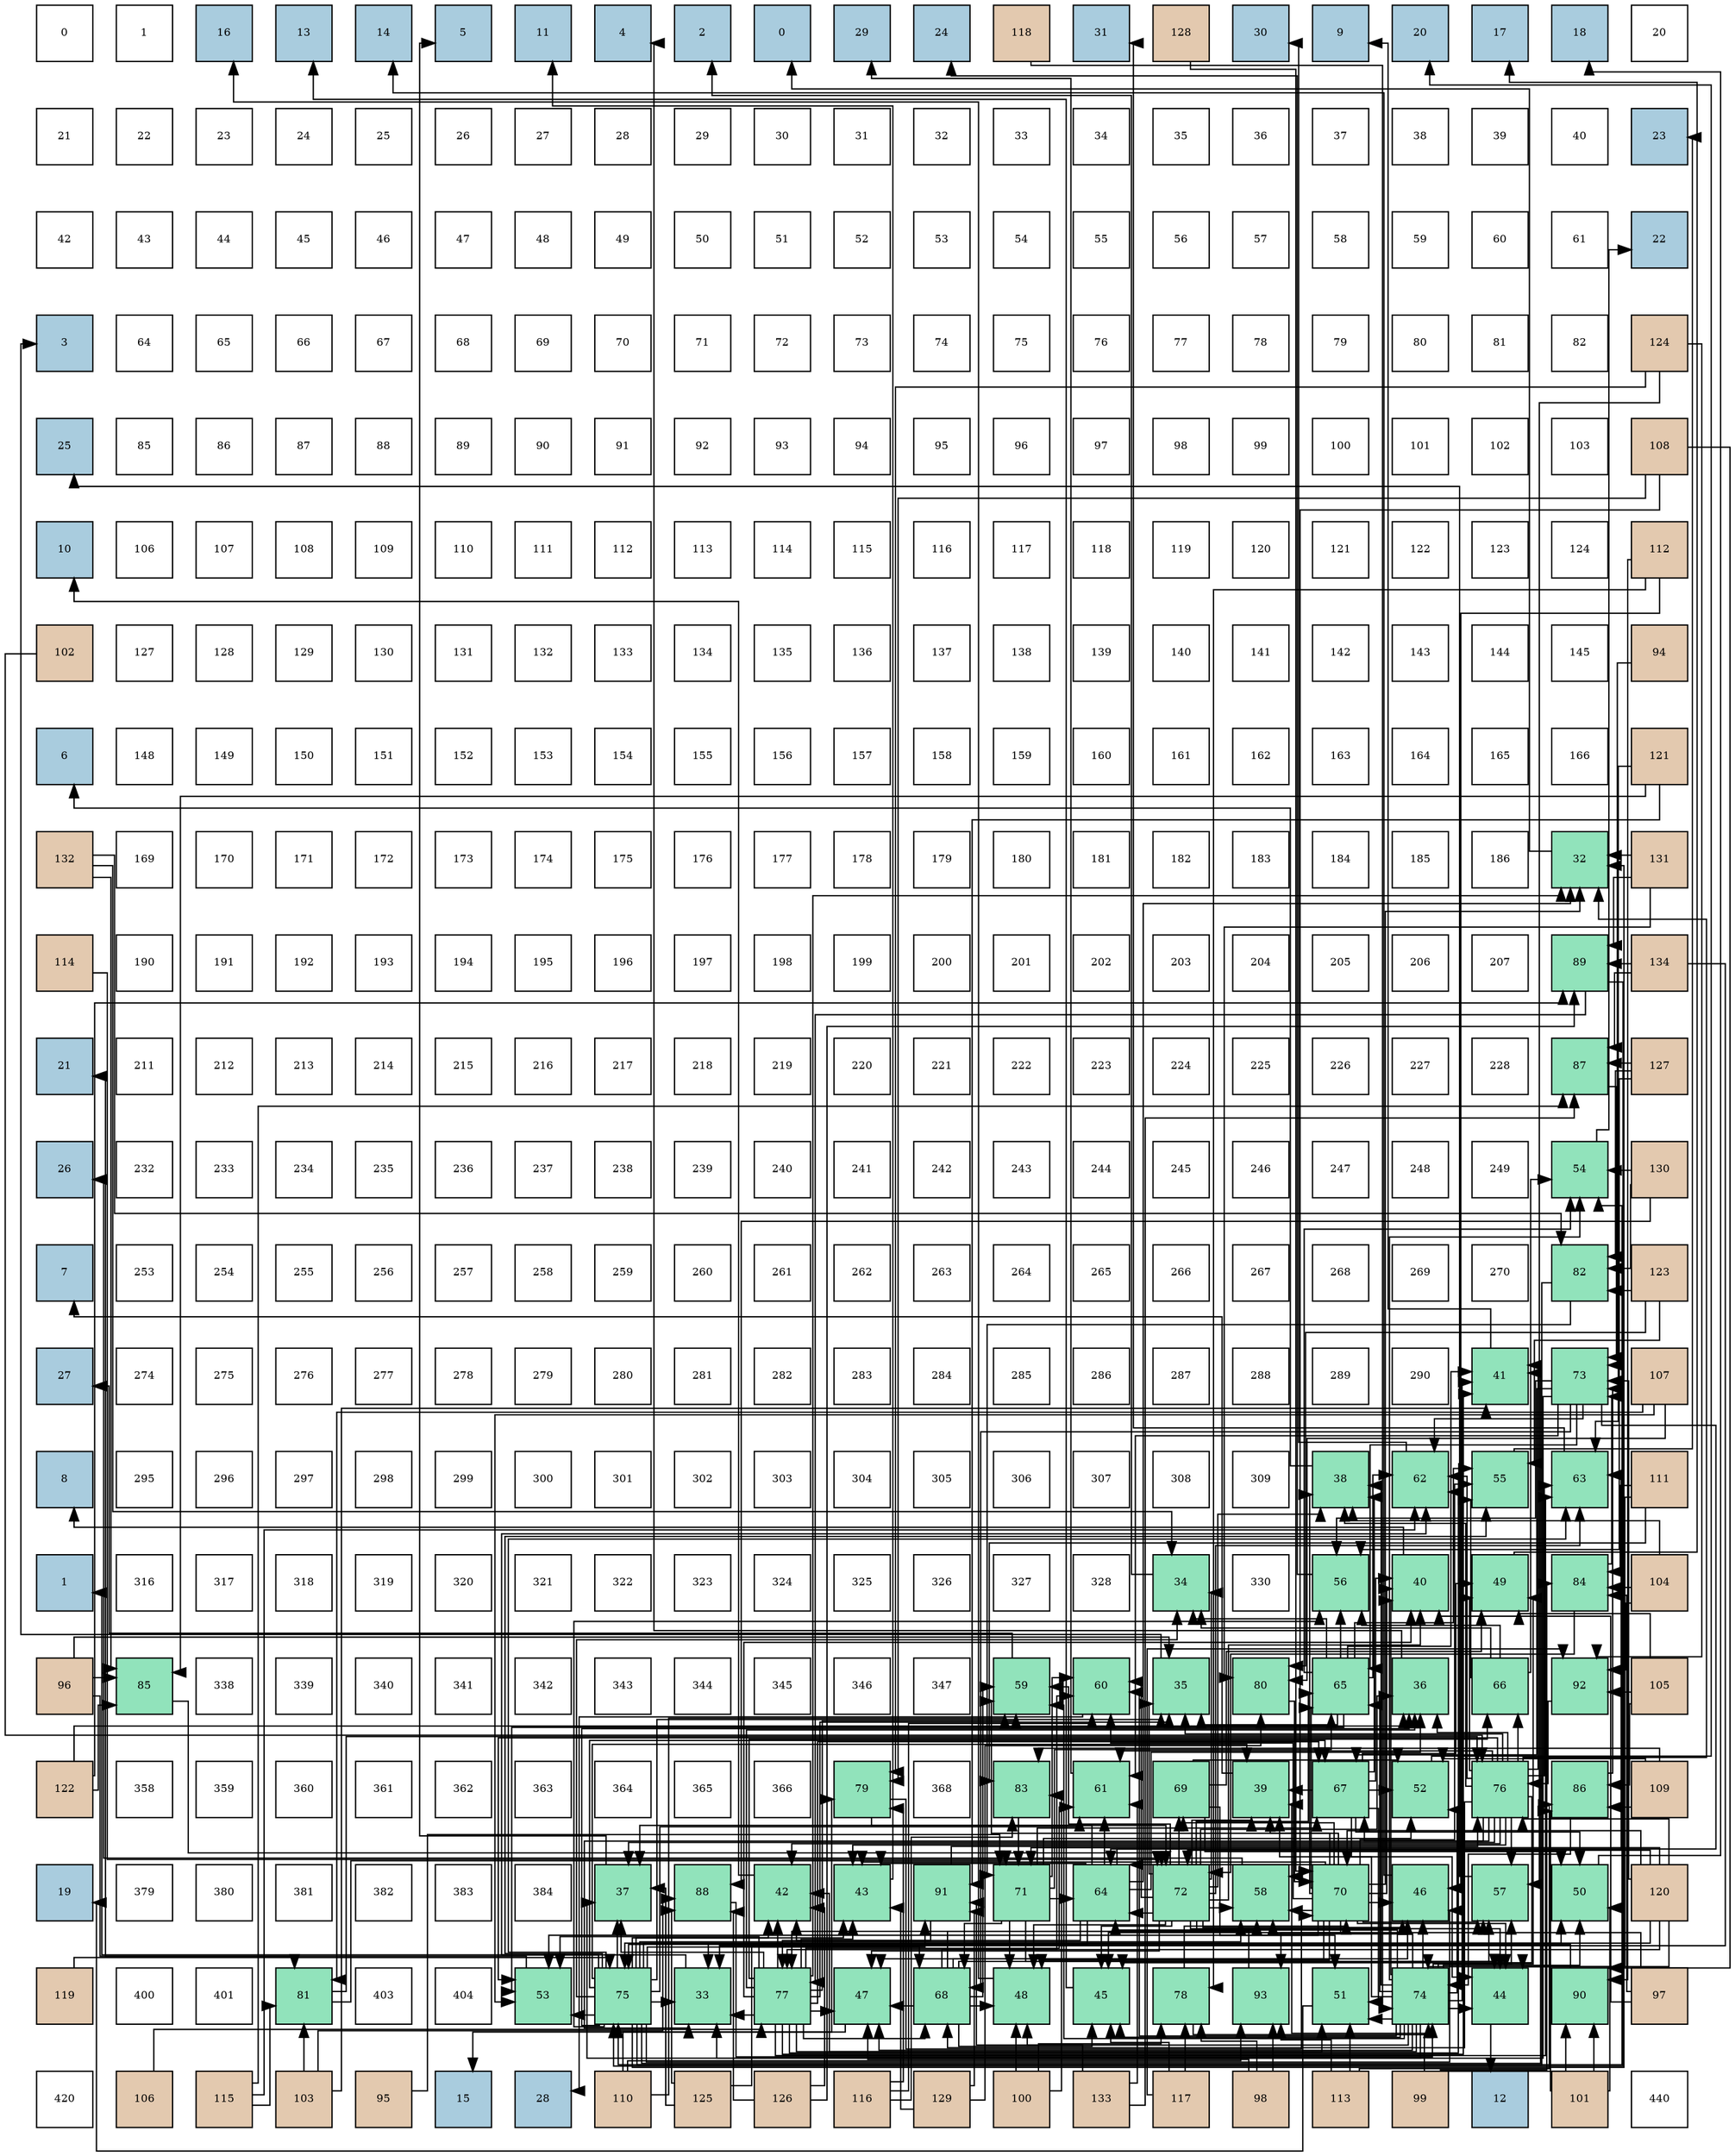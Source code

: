 digraph layout{
 rankdir=TB;
 splines=ortho;
 node [style=filled shape=square fixedsize=true width=0.6];
0[label="0", fontsize=8, fillcolor="#ffffff"];
1[label="1", fontsize=8, fillcolor="#ffffff"];
2[label="16", fontsize=8, fillcolor="#a9ccde"];
3[label="13", fontsize=8, fillcolor="#a9ccde"];
4[label="14", fontsize=8, fillcolor="#a9ccde"];
5[label="5", fontsize=8, fillcolor="#a9ccde"];
6[label="11", fontsize=8, fillcolor="#a9ccde"];
7[label="4", fontsize=8, fillcolor="#a9ccde"];
8[label="2", fontsize=8, fillcolor="#a9ccde"];
9[label="0", fontsize=8, fillcolor="#a9ccde"];
10[label="29", fontsize=8, fillcolor="#a9ccde"];
11[label="24", fontsize=8, fillcolor="#a9ccde"];
12[label="118", fontsize=8, fillcolor="#e3c9af"];
13[label="31", fontsize=8, fillcolor="#a9ccde"];
14[label="128", fontsize=8, fillcolor="#e3c9af"];
15[label="30", fontsize=8, fillcolor="#a9ccde"];
16[label="9", fontsize=8, fillcolor="#a9ccde"];
17[label="20", fontsize=8, fillcolor="#a9ccde"];
18[label="17", fontsize=8, fillcolor="#a9ccde"];
19[label="18", fontsize=8, fillcolor="#a9ccde"];
20[label="20", fontsize=8, fillcolor="#ffffff"];
21[label="21", fontsize=8, fillcolor="#ffffff"];
22[label="22", fontsize=8, fillcolor="#ffffff"];
23[label="23", fontsize=8, fillcolor="#ffffff"];
24[label="24", fontsize=8, fillcolor="#ffffff"];
25[label="25", fontsize=8, fillcolor="#ffffff"];
26[label="26", fontsize=8, fillcolor="#ffffff"];
27[label="27", fontsize=8, fillcolor="#ffffff"];
28[label="28", fontsize=8, fillcolor="#ffffff"];
29[label="29", fontsize=8, fillcolor="#ffffff"];
30[label="30", fontsize=8, fillcolor="#ffffff"];
31[label="31", fontsize=8, fillcolor="#ffffff"];
32[label="32", fontsize=8, fillcolor="#ffffff"];
33[label="33", fontsize=8, fillcolor="#ffffff"];
34[label="34", fontsize=8, fillcolor="#ffffff"];
35[label="35", fontsize=8, fillcolor="#ffffff"];
36[label="36", fontsize=8, fillcolor="#ffffff"];
37[label="37", fontsize=8, fillcolor="#ffffff"];
38[label="38", fontsize=8, fillcolor="#ffffff"];
39[label="39", fontsize=8, fillcolor="#ffffff"];
40[label="40", fontsize=8, fillcolor="#ffffff"];
41[label="23", fontsize=8, fillcolor="#a9ccde"];
42[label="42", fontsize=8, fillcolor="#ffffff"];
43[label="43", fontsize=8, fillcolor="#ffffff"];
44[label="44", fontsize=8, fillcolor="#ffffff"];
45[label="45", fontsize=8, fillcolor="#ffffff"];
46[label="46", fontsize=8, fillcolor="#ffffff"];
47[label="47", fontsize=8, fillcolor="#ffffff"];
48[label="48", fontsize=8, fillcolor="#ffffff"];
49[label="49", fontsize=8, fillcolor="#ffffff"];
50[label="50", fontsize=8, fillcolor="#ffffff"];
51[label="51", fontsize=8, fillcolor="#ffffff"];
52[label="52", fontsize=8, fillcolor="#ffffff"];
53[label="53", fontsize=8, fillcolor="#ffffff"];
54[label="54", fontsize=8, fillcolor="#ffffff"];
55[label="55", fontsize=8, fillcolor="#ffffff"];
56[label="56", fontsize=8, fillcolor="#ffffff"];
57[label="57", fontsize=8, fillcolor="#ffffff"];
58[label="58", fontsize=8, fillcolor="#ffffff"];
59[label="59", fontsize=8, fillcolor="#ffffff"];
60[label="60", fontsize=8, fillcolor="#ffffff"];
61[label="61", fontsize=8, fillcolor="#ffffff"];
62[label="22", fontsize=8, fillcolor="#a9ccde"];
63[label="3", fontsize=8, fillcolor="#a9ccde"];
64[label="64", fontsize=8, fillcolor="#ffffff"];
65[label="65", fontsize=8, fillcolor="#ffffff"];
66[label="66", fontsize=8, fillcolor="#ffffff"];
67[label="67", fontsize=8, fillcolor="#ffffff"];
68[label="68", fontsize=8, fillcolor="#ffffff"];
69[label="69", fontsize=8, fillcolor="#ffffff"];
70[label="70", fontsize=8, fillcolor="#ffffff"];
71[label="71", fontsize=8, fillcolor="#ffffff"];
72[label="72", fontsize=8, fillcolor="#ffffff"];
73[label="73", fontsize=8, fillcolor="#ffffff"];
74[label="74", fontsize=8, fillcolor="#ffffff"];
75[label="75", fontsize=8, fillcolor="#ffffff"];
76[label="76", fontsize=8, fillcolor="#ffffff"];
77[label="77", fontsize=8, fillcolor="#ffffff"];
78[label="78", fontsize=8, fillcolor="#ffffff"];
79[label="79", fontsize=8, fillcolor="#ffffff"];
80[label="80", fontsize=8, fillcolor="#ffffff"];
81[label="81", fontsize=8, fillcolor="#ffffff"];
82[label="82", fontsize=8, fillcolor="#ffffff"];
83[label="124", fontsize=8, fillcolor="#e3c9af"];
84[label="25", fontsize=8, fillcolor="#a9ccde"];
85[label="85", fontsize=8, fillcolor="#ffffff"];
86[label="86", fontsize=8, fillcolor="#ffffff"];
87[label="87", fontsize=8, fillcolor="#ffffff"];
88[label="88", fontsize=8, fillcolor="#ffffff"];
89[label="89", fontsize=8, fillcolor="#ffffff"];
90[label="90", fontsize=8, fillcolor="#ffffff"];
91[label="91", fontsize=8, fillcolor="#ffffff"];
92[label="92", fontsize=8, fillcolor="#ffffff"];
93[label="93", fontsize=8, fillcolor="#ffffff"];
94[label="94", fontsize=8, fillcolor="#ffffff"];
95[label="95", fontsize=8, fillcolor="#ffffff"];
96[label="96", fontsize=8, fillcolor="#ffffff"];
97[label="97", fontsize=8, fillcolor="#ffffff"];
98[label="98", fontsize=8, fillcolor="#ffffff"];
99[label="99", fontsize=8, fillcolor="#ffffff"];
100[label="100", fontsize=8, fillcolor="#ffffff"];
101[label="101", fontsize=8, fillcolor="#ffffff"];
102[label="102", fontsize=8, fillcolor="#ffffff"];
103[label="103", fontsize=8, fillcolor="#ffffff"];
104[label="108", fontsize=8, fillcolor="#e3c9af"];
105[label="10", fontsize=8, fillcolor="#a9ccde"];
106[label="106", fontsize=8, fillcolor="#ffffff"];
107[label="107", fontsize=8, fillcolor="#ffffff"];
108[label="108", fontsize=8, fillcolor="#ffffff"];
109[label="109", fontsize=8, fillcolor="#ffffff"];
110[label="110", fontsize=8, fillcolor="#ffffff"];
111[label="111", fontsize=8, fillcolor="#ffffff"];
112[label="112", fontsize=8, fillcolor="#ffffff"];
113[label="113", fontsize=8, fillcolor="#ffffff"];
114[label="114", fontsize=8, fillcolor="#ffffff"];
115[label="115", fontsize=8, fillcolor="#ffffff"];
116[label="116", fontsize=8, fillcolor="#ffffff"];
117[label="117", fontsize=8, fillcolor="#ffffff"];
118[label="118", fontsize=8, fillcolor="#ffffff"];
119[label="119", fontsize=8, fillcolor="#ffffff"];
120[label="120", fontsize=8, fillcolor="#ffffff"];
121[label="121", fontsize=8, fillcolor="#ffffff"];
122[label="122", fontsize=8, fillcolor="#ffffff"];
123[label="123", fontsize=8, fillcolor="#ffffff"];
124[label="124", fontsize=8, fillcolor="#ffffff"];
125[label="112", fontsize=8, fillcolor="#e3c9af"];
126[label="102", fontsize=8, fillcolor="#e3c9af"];
127[label="127", fontsize=8, fillcolor="#ffffff"];
128[label="128", fontsize=8, fillcolor="#ffffff"];
129[label="129", fontsize=8, fillcolor="#ffffff"];
130[label="130", fontsize=8, fillcolor="#ffffff"];
131[label="131", fontsize=8, fillcolor="#ffffff"];
132[label="132", fontsize=8, fillcolor="#ffffff"];
133[label="133", fontsize=8, fillcolor="#ffffff"];
134[label="134", fontsize=8, fillcolor="#ffffff"];
135[label="135", fontsize=8, fillcolor="#ffffff"];
136[label="136", fontsize=8, fillcolor="#ffffff"];
137[label="137", fontsize=8, fillcolor="#ffffff"];
138[label="138", fontsize=8, fillcolor="#ffffff"];
139[label="139", fontsize=8, fillcolor="#ffffff"];
140[label="140", fontsize=8, fillcolor="#ffffff"];
141[label="141", fontsize=8, fillcolor="#ffffff"];
142[label="142", fontsize=8, fillcolor="#ffffff"];
143[label="143", fontsize=8, fillcolor="#ffffff"];
144[label="144", fontsize=8, fillcolor="#ffffff"];
145[label="145", fontsize=8, fillcolor="#ffffff"];
146[label="94", fontsize=8, fillcolor="#e3c9af"];
147[label="6", fontsize=8, fillcolor="#a9ccde"];
148[label="148", fontsize=8, fillcolor="#ffffff"];
149[label="149", fontsize=8, fillcolor="#ffffff"];
150[label="150", fontsize=8, fillcolor="#ffffff"];
151[label="151", fontsize=8, fillcolor="#ffffff"];
152[label="152", fontsize=8, fillcolor="#ffffff"];
153[label="153", fontsize=8, fillcolor="#ffffff"];
154[label="154", fontsize=8, fillcolor="#ffffff"];
155[label="155", fontsize=8, fillcolor="#ffffff"];
156[label="156", fontsize=8, fillcolor="#ffffff"];
157[label="157", fontsize=8, fillcolor="#ffffff"];
158[label="158", fontsize=8, fillcolor="#ffffff"];
159[label="159", fontsize=8, fillcolor="#ffffff"];
160[label="160", fontsize=8, fillcolor="#ffffff"];
161[label="161", fontsize=8, fillcolor="#ffffff"];
162[label="162", fontsize=8, fillcolor="#ffffff"];
163[label="163", fontsize=8, fillcolor="#ffffff"];
164[label="164", fontsize=8, fillcolor="#ffffff"];
165[label="165", fontsize=8, fillcolor="#ffffff"];
166[label="166", fontsize=8, fillcolor="#ffffff"];
167[label="121", fontsize=8, fillcolor="#e3c9af"];
168[label="132", fontsize=8, fillcolor="#e3c9af"];
169[label="169", fontsize=8, fillcolor="#ffffff"];
170[label="170", fontsize=8, fillcolor="#ffffff"];
171[label="171", fontsize=8, fillcolor="#ffffff"];
172[label="172", fontsize=8, fillcolor="#ffffff"];
173[label="173", fontsize=8, fillcolor="#ffffff"];
174[label="174", fontsize=8, fillcolor="#ffffff"];
175[label="175", fontsize=8, fillcolor="#ffffff"];
176[label="176", fontsize=8, fillcolor="#ffffff"];
177[label="177", fontsize=8, fillcolor="#ffffff"];
178[label="178", fontsize=8, fillcolor="#ffffff"];
179[label="179", fontsize=8, fillcolor="#ffffff"];
180[label="180", fontsize=8, fillcolor="#ffffff"];
181[label="181", fontsize=8, fillcolor="#ffffff"];
182[label="182", fontsize=8, fillcolor="#ffffff"];
183[label="183", fontsize=8, fillcolor="#ffffff"];
184[label="184", fontsize=8, fillcolor="#ffffff"];
185[label="185", fontsize=8, fillcolor="#ffffff"];
186[label="186", fontsize=8, fillcolor="#ffffff"];
187[label="32", fontsize=8, fillcolor="#91e3bb"];
188[label="131", fontsize=8, fillcolor="#e3c9af"];
189[label="114", fontsize=8, fillcolor="#e3c9af"];
190[label="190", fontsize=8, fillcolor="#ffffff"];
191[label="191", fontsize=8, fillcolor="#ffffff"];
192[label="192", fontsize=8, fillcolor="#ffffff"];
193[label="193", fontsize=8, fillcolor="#ffffff"];
194[label="194", fontsize=8, fillcolor="#ffffff"];
195[label="195", fontsize=8, fillcolor="#ffffff"];
196[label="196", fontsize=8, fillcolor="#ffffff"];
197[label="197", fontsize=8, fillcolor="#ffffff"];
198[label="198", fontsize=8, fillcolor="#ffffff"];
199[label="199", fontsize=8, fillcolor="#ffffff"];
200[label="200", fontsize=8, fillcolor="#ffffff"];
201[label="201", fontsize=8, fillcolor="#ffffff"];
202[label="202", fontsize=8, fillcolor="#ffffff"];
203[label="203", fontsize=8, fillcolor="#ffffff"];
204[label="204", fontsize=8, fillcolor="#ffffff"];
205[label="205", fontsize=8, fillcolor="#ffffff"];
206[label="206", fontsize=8, fillcolor="#ffffff"];
207[label="207", fontsize=8, fillcolor="#ffffff"];
208[label="89", fontsize=8, fillcolor="#91e3bb"];
209[label="134", fontsize=8, fillcolor="#e3c9af"];
210[label="21", fontsize=8, fillcolor="#a9ccde"];
211[label="211", fontsize=8, fillcolor="#ffffff"];
212[label="212", fontsize=8, fillcolor="#ffffff"];
213[label="213", fontsize=8, fillcolor="#ffffff"];
214[label="214", fontsize=8, fillcolor="#ffffff"];
215[label="215", fontsize=8, fillcolor="#ffffff"];
216[label="216", fontsize=8, fillcolor="#ffffff"];
217[label="217", fontsize=8, fillcolor="#ffffff"];
218[label="218", fontsize=8, fillcolor="#ffffff"];
219[label="219", fontsize=8, fillcolor="#ffffff"];
220[label="220", fontsize=8, fillcolor="#ffffff"];
221[label="221", fontsize=8, fillcolor="#ffffff"];
222[label="222", fontsize=8, fillcolor="#ffffff"];
223[label="223", fontsize=8, fillcolor="#ffffff"];
224[label="224", fontsize=8, fillcolor="#ffffff"];
225[label="225", fontsize=8, fillcolor="#ffffff"];
226[label="226", fontsize=8, fillcolor="#ffffff"];
227[label="227", fontsize=8, fillcolor="#ffffff"];
228[label="228", fontsize=8, fillcolor="#ffffff"];
229[label="87", fontsize=8, fillcolor="#91e3bb"];
230[label="127", fontsize=8, fillcolor="#e3c9af"];
231[label="26", fontsize=8, fillcolor="#a9ccde"];
232[label="232", fontsize=8, fillcolor="#ffffff"];
233[label="233", fontsize=8, fillcolor="#ffffff"];
234[label="234", fontsize=8, fillcolor="#ffffff"];
235[label="235", fontsize=8, fillcolor="#ffffff"];
236[label="236", fontsize=8, fillcolor="#ffffff"];
237[label="237", fontsize=8, fillcolor="#ffffff"];
238[label="238", fontsize=8, fillcolor="#ffffff"];
239[label="239", fontsize=8, fillcolor="#ffffff"];
240[label="240", fontsize=8, fillcolor="#ffffff"];
241[label="241", fontsize=8, fillcolor="#ffffff"];
242[label="242", fontsize=8, fillcolor="#ffffff"];
243[label="243", fontsize=8, fillcolor="#ffffff"];
244[label="244", fontsize=8, fillcolor="#ffffff"];
245[label="245", fontsize=8, fillcolor="#ffffff"];
246[label="246", fontsize=8, fillcolor="#ffffff"];
247[label="247", fontsize=8, fillcolor="#ffffff"];
248[label="248", fontsize=8, fillcolor="#ffffff"];
249[label="249", fontsize=8, fillcolor="#ffffff"];
250[label="54", fontsize=8, fillcolor="#91e3bb"];
251[label="130", fontsize=8, fillcolor="#e3c9af"];
252[label="7", fontsize=8, fillcolor="#a9ccde"];
253[label="253", fontsize=8, fillcolor="#ffffff"];
254[label="254", fontsize=8, fillcolor="#ffffff"];
255[label="255", fontsize=8, fillcolor="#ffffff"];
256[label="256", fontsize=8, fillcolor="#ffffff"];
257[label="257", fontsize=8, fillcolor="#ffffff"];
258[label="258", fontsize=8, fillcolor="#ffffff"];
259[label="259", fontsize=8, fillcolor="#ffffff"];
260[label="260", fontsize=8, fillcolor="#ffffff"];
261[label="261", fontsize=8, fillcolor="#ffffff"];
262[label="262", fontsize=8, fillcolor="#ffffff"];
263[label="263", fontsize=8, fillcolor="#ffffff"];
264[label="264", fontsize=8, fillcolor="#ffffff"];
265[label="265", fontsize=8, fillcolor="#ffffff"];
266[label="266", fontsize=8, fillcolor="#ffffff"];
267[label="267", fontsize=8, fillcolor="#ffffff"];
268[label="268", fontsize=8, fillcolor="#ffffff"];
269[label="269", fontsize=8, fillcolor="#ffffff"];
270[label="270", fontsize=8, fillcolor="#ffffff"];
271[label="82", fontsize=8, fillcolor="#91e3bb"];
272[label="123", fontsize=8, fillcolor="#e3c9af"];
273[label="27", fontsize=8, fillcolor="#a9ccde"];
274[label="274", fontsize=8, fillcolor="#ffffff"];
275[label="275", fontsize=8, fillcolor="#ffffff"];
276[label="276", fontsize=8, fillcolor="#ffffff"];
277[label="277", fontsize=8, fillcolor="#ffffff"];
278[label="278", fontsize=8, fillcolor="#ffffff"];
279[label="279", fontsize=8, fillcolor="#ffffff"];
280[label="280", fontsize=8, fillcolor="#ffffff"];
281[label="281", fontsize=8, fillcolor="#ffffff"];
282[label="282", fontsize=8, fillcolor="#ffffff"];
283[label="283", fontsize=8, fillcolor="#ffffff"];
284[label="284", fontsize=8, fillcolor="#ffffff"];
285[label="285", fontsize=8, fillcolor="#ffffff"];
286[label="286", fontsize=8, fillcolor="#ffffff"];
287[label="287", fontsize=8, fillcolor="#ffffff"];
288[label="288", fontsize=8, fillcolor="#ffffff"];
289[label="289", fontsize=8, fillcolor="#ffffff"];
290[label="290", fontsize=8, fillcolor="#ffffff"];
291[label="41", fontsize=8, fillcolor="#91e3bb"];
292[label="73", fontsize=8, fillcolor="#91e3bb"];
293[label="107", fontsize=8, fillcolor="#e3c9af"];
294[label="8", fontsize=8, fillcolor="#a9ccde"];
295[label="295", fontsize=8, fillcolor="#ffffff"];
296[label="296", fontsize=8, fillcolor="#ffffff"];
297[label="297", fontsize=8, fillcolor="#ffffff"];
298[label="298", fontsize=8, fillcolor="#ffffff"];
299[label="299", fontsize=8, fillcolor="#ffffff"];
300[label="300", fontsize=8, fillcolor="#ffffff"];
301[label="301", fontsize=8, fillcolor="#ffffff"];
302[label="302", fontsize=8, fillcolor="#ffffff"];
303[label="303", fontsize=8, fillcolor="#ffffff"];
304[label="304", fontsize=8, fillcolor="#ffffff"];
305[label="305", fontsize=8, fillcolor="#ffffff"];
306[label="306", fontsize=8, fillcolor="#ffffff"];
307[label="307", fontsize=8, fillcolor="#ffffff"];
308[label="308", fontsize=8, fillcolor="#ffffff"];
309[label="309", fontsize=8, fillcolor="#ffffff"];
310[label="38", fontsize=8, fillcolor="#91e3bb"];
311[label="62", fontsize=8, fillcolor="#91e3bb"];
312[label="55", fontsize=8, fillcolor="#91e3bb"];
313[label="63", fontsize=8, fillcolor="#91e3bb"];
314[label="111", fontsize=8, fillcolor="#e3c9af"];
315[label="1", fontsize=8, fillcolor="#a9ccde"];
316[label="316", fontsize=8, fillcolor="#ffffff"];
317[label="317", fontsize=8, fillcolor="#ffffff"];
318[label="318", fontsize=8, fillcolor="#ffffff"];
319[label="319", fontsize=8, fillcolor="#ffffff"];
320[label="320", fontsize=8, fillcolor="#ffffff"];
321[label="321", fontsize=8, fillcolor="#ffffff"];
322[label="322", fontsize=8, fillcolor="#ffffff"];
323[label="323", fontsize=8, fillcolor="#ffffff"];
324[label="324", fontsize=8, fillcolor="#ffffff"];
325[label="325", fontsize=8, fillcolor="#ffffff"];
326[label="326", fontsize=8, fillcolor="#ffffff"];
327[label="327", fontsize=8, fillcolor="#ffffff"];
328[label="328", fontsize=8, fillcolor="#ffffff"];
329[label="34", fontsize=8, fillcolor="#91e3bb"];
330[label="330", fontsize=8, fillcolor="#ffffff"];
331[label="56", fontsize=8, fillcolor="#91e3bb"];
332[label="40", fontsize=8, fillcolor="#91e3bb"];
333[label="49", fontsize=8, fillcolor="#91e3bb"];
334[label="84", fontsize=8, fillcolor="#91e3bb"];
335[label="104", fontsize=8, fillcolor="#e3c9af"];
336[label="96", fontsize=8, fillcolor="#e3c9af"];
337[label="85", fontsize=8, fillcolor="#91e3bb"];
338[label="338", fontsize=8, fillcolor="#ffffff"];
339[label="339", fontsize=8, fillcolor="#ffffff"];
340[label="340", fontsize=8, fillcolor="#ffffff"];
341[label="341", fontsize=8, fillcolor="#ffffff"];
342[label="342", fontsize=8, fillcolor="#ffffff"];
343[label="343", fontsize=8, fillcolor="#ffffff"];
344[label="344", fontsize=8, fillcolor="#ffffff"];
345[label="345", fontsize=8, fillcolor="#ffffff"];
346[label="346", fontsize=8, fillcolor="#ffffff"];
347[label="347", fontsize=8, fillcolor="#ffffff"];
348[label="59", fontsize=8, fillcolor="#91e3bb"];
349[label="60", fontsize=8, fillcolor="#91e3bb"];
350[label="35", fontsize=8, fillcolor="#91e3bb"];
351[label="80", fontsize=8, fillcolor="#91e3bb"];
352[label="65", fontsize=8, fillcolor="#91e3bb"];
353[label="36", fontsize=8, fillcolor="#91e3bb"];
354[label="66", fontsize=8, fillcolor="#91e3bb"];
355[label="92", fontsize=8, fillcolor="#91e3bb"];
356[label="105", fontsize=8, fillcolor="#e3c9af"];
357[label="122", fontsize=8, fillcolor="#e3c9af"];
358[label="358", fontsize=8, fillcolor="#ffffff"];
359[label="359", fontsize=8, fillcolor="#ffffff"];
360[label="360", fontsize=8, fillcolor="#ffffff"];
361[label="361", fontsize=8, fillcolor="#ffffff"];
362[label="362", fontsize=8, fillcolor="#ffffff"];
363[label="363", fontsize=8, fillcolor="#ffffff"];
364[label="364", fontsize=8, fillcolor="#ffffff"];
365[label="365", fontsize=8, fillcolor="#ffffff"];
366[label="366", fontsize=8, fillcolor="#ffffff"];
367[label="79", fontsize=8, fillcolor="#91e3bb"];
368[label="368", fontsize=8, fillcolor="#ffffff"];
369[label="83", fontsize=8, fillcolor="#91e3bb"];
370[label="61", fontsize=8, fillcolor="#91e3bb"];
371[label="69", fontsize=8, fillcolor="#91e3bb"];
372[label="39", fontsize=8, fillcolor="#91e3bb"];
373[label="67", fontsize=8, fillcolor="#91e3bb"];
374[label="52", fontsize=8, fillcolor="#91e3bb"];
375[label="76", fontsize=8, fillcolor="#91e3bb"];
376[label="86", fontsize=8, fillcolor="#91e3bb"];
377[label="109", fontsize=8, fillcolor="#e3c9af"];
378[label="19", fontsize=8, fillcolor="#a9ccde"];
379[label="379", fontsize=8, fillcolor="#ffffff"];
380[label="380", fontsize=8, fillcolor="#ffffff"];
381[label="381", fontsize=8, fillcolor="#ffffff"];
382[label="382", fontsize=8, fillcolor="#ffffff"];
383[label="383", fontsize=8, fillcolor="#ffffff"];
384[label="384", fontsize=8, fillcolor="#ffffff"];
385[label="37", fontsize=8, fillcolor="#91e3bb"];
386[label="88", fontsize=8, fillcolor="#91e3bb"];
387[label="42", fontsize=8, fillcolor="#91e3bb"];
388[label="43", fontsize=8, fillcolor="#91e3bb"];
389[label="91", fontsize=8, fillcolor="#91e3bb"];
390[label="71", fontsize=8, fillcolor="#91e3bb"];
391[label="64", fontsize=8, fillcolor="#91e3bb"];
392[label="72", fontsize=8, fillcolor="#91e3bb"];
393[label="58", fontsize=8, fillcolor="#91e3bb"];
394[label="70", fontsize=8, fillcolor="#91e3bb"];
395[label="46", fontsize=8, fillcolor="#91e3bb"];
396[label="57", fontsize=8, fillcolor="#91e3bb"];
397[label="50", fontsize=8, fillcolor="#91e3bb"];
398[label="120", fontsize=8, fillcolor="#e3c9af"];
399[label="119", fontsize=8, fillcolor="#e3c9af"];
400[label="400", fontsize=8, fillcolor="#ffffff"];
401[label="401", fontsize=8, fillcolor="#ffffff"];
402[label="81", fontsize=8, fillcolor="#91e3bb"];
403[label="403", fontsize=8, fillcolor="#ffffff"];
404[label="404", fontsize=8, fillcolor="#ffffff"];
405[label="53", fontsize=8, fillcolor="#91e3bb"];
406[label="75", fontsize=8, fillcolor="#91e3bb"];
407[label="33", fontsize=8, fillcolor="#91e3bb"];
408[label="77", fontsize=8, fillcolor="#91e3bb"];
409[label="47", fontsize=8, fillcolor="#91e3bb"];
410[label="68", fontsize=8, fillcolor="#91e3bb"];
411[label="48", fontsize=8, fillcolor="#91e3bb"];
412[label="45", fontsize=8, fillcolor="#91e3bb"];
413[label="78", fontsize=8, fillcolor="#91e3bb"];
414[label="93", fontsize=8, fillcolor="#91e3bb"];
415[label="51", fontsize=8, fillcolor="#91e3bb"];
416[label="74", fontsize=8, fillcolor="#91e3bb"];
417[label="44", fontsize=8, fillcolor="#91e3bb"];
418[label="90", fontsize=8, fillcolor="#91e3bb"];
419[label="97", fontsize=8, fillcolor="#e3c9af"];
420[label="420", fontsize=8, fillcolor="#ffffff"];
421[label="106", fontsize=8, fillcolor="#e3c9af"];
422[label="115", fontsize=8, fillcolor="#e3c9af"];
423[label="103", fontsize=8, fillcolor="#e3c9af"];
424[label="95", fontsize=8, fillcolor="#e3c9af"];
425[label="15", fontsize=8, fillcolor="#a9ccde"];
426[label="28", fontsize=8, fillcolor="#a9ccde"];
427[label="110", fontsize=8, fillcolor="#e3c9af"];
428[label="125", fontsize=8, fillcolor="#e3c9af"];
429[label="126", fontsize=8, fillcolor="#e3c9af"];
430[label="116", fontsize=8, fillcolor="#e3c9af"];
431[label="129", fontsize=8, fillcolor="#e3c9af"];
432[label="100", fontsize=8, fillcolor="#e3c9af"];
433[label="133", fontsize=8, fillcolor="#e3c9af"];
434[label="117", fontsize=8, fillcolor="#e3c9af"];
435[label="98", fontsize=8, fillcolor="#e3c9af"];
436[label="113", fontsize=8, fillcolor="#e3c9af"];
437[label="99", fontsize=8, fillcolor="#e3c9af"];
438[label="12", fontsize=8, fillcolor="#a9ccde"];
439[label="101", fontsize=8, fillcolor="#e3c9af"];
440[label="440", fontsize=8, fillcolor="#ffffff"];
edge [constraint=false, style=vis];187 -> 9;
407 -> 315;
329 -> 8;
350 -> 63;
353 -> 7;
385 -> 5;
310 -> 147;
372 -> 252;
332 -> 294;
291 -> 16;
387 -> 105;
388 -> 6;
417 -> 438;
412 -> 3;
395 -> 4;
409 -> 425;
411 -> 2;
333 -> 18;
397 -> 19;
415 -> 378;
374 -> 17;
405 -> 210;
250 -> 62;
312 -> 41;
331 -> 11;
396 -> 84;
393 -> 231;
348 -> 273;
349 -> 426;
370 -> 10;
311 -> 15;
313 -> 13;
391 -> 187;
391 -> 407;
391 -> 353;
391 -> 385;
391 -> 387;
391 -> 388;
391 -> 370;
391 -> 313;
352 -> 329;
352 -> 350;
352 -> 291;
352 -> 405;
352 -> 250;
352 -> 312;
352 -> 331;
352 -> 311;
354 -> 329;
354 -> 250;
354 -> 312;
354 -> 331;
373 -> 310;
373 -> 372;
373 -> 332;
373 -> 417;
373 -> 333;
373 -> 397;
373 -> 415;
373 -> 374;
410 -> 412;
410 -> 395;
410 -> 409;
410 -> 411;
410 -> 396;
410 -> 393;
410 -> 348;
410 -> 349;
371 -> 333;
371 -> 397;
371 -> 415;
371 -> 374;
394 -> 187;
394 -> 310;
394 -> 372;
394 -> 332;
394 -> 388;
394 -> 417;
394 -> 412;
394 -> 395;
394 -> 409;
394 -> 411;
394 -> 405;
394 -> 312;
394 -> 396;
394 -> 393;
394 -> 348;
394 -> 349;
394 -> 391;
394 -> 352;
394 -> 371;
390 -> 417;
390 -> 411;
390 -> 374;
390 -> 349;
390 -> 391;
390 -> 352;
390 -> 373;
390 -> 410;
392 -> 329;
392 -> 350;
392 -> 353;
392 -> 310;
392 -> 372;
392 -> 332;
392 -> 417;
392 -> 412;
392 -> 395;
392 -> 409;
392 -> 411;
392 -> 396;
392 -> 393;
392 -> 348;
392 -> 349;
392 -> 313;
392 -> 391;
392 -> 352;
392 -> 371;
292 -> 407;
292 -> 331;
292 -> 370;
292 -> 311;
292 -> 391;
292 -> 352;
292 -> 373;
292 -> 410;
416 -> 385;
416 -> 310;
416 -> 372;
416 -> 332;
416 -> 291;
416 -> 387;
416 -> 417;
416 -> 412;
416 -> 395;
416 -> 409;
416 -> 411;
416 -> 333;
416 -> 397;
416 -> 415;
416 -> 374;
416 -> 250;
416 -> 396;
416 -> 393;
416 -> 348;
416 -> 349;
416 -> 391;
416 -> 352;
406 -> 187;
406 -> 407;
406 -> 329;
406 -> 350;
406 -> 353;
406 -> 385;
406 -> 372;
406 -> 291;
406 -> 387;
406 -> 388;
406 -> 395;
406 -> 397;
406 -> 405;
406 -> 250;
406 -> 312;
406 -> 331;
406 -> 393;
406 -> 370;
406 -> 311;
406 -> 313;
406 -> 373;
406 -> 410;
375 -> 187;
375 -> 407;
375 -> 350;
375 -> 353;
375 -> 385;
375 -> 310;
375 -> 291;
375 -> 387;
375 -> 388;
375 -> 412;
375 -> 333;
375 -> 405;
375 -> 396;
375 -> 370;
375 -> 311;
375 -> 313;
375 -> 354;
375 -> 373;
375 -> 410;
408 -> 187;
408 -> 407;
408 -> 350;
408 -> 353;
408 -> 385;
408 -> 332;
408 -> 291;
408 -> 387;
408 -> 388;
408 -> 409;
408 -> 415;
408 -> 405;
408 -> 348;
408 -> 370;
408 -> 311;
408 -> 313;
408 -> 354;
408 -> 373;
408 -> 410;
413 -> 394;
413 -> 416;
367 -> 394;
367 -> 392;
351 -> 394;
402 -> 390;
402 -> 375;
271 -> 390;
271 -> 406;
369 -> 390;
334 -> 392;
334 -> 292;
337 -> 392;
376 -> 292;
376 -> 416;
229 -> 292;
386 -> 416;
208 -> 406;
208 -> 408;
418 -> 406;
389 -> 375;
389 -> 408;
355 -> 375;
414 -> 408;
146 -> 292;
424 -> 390;
336 -> 350;
336 -> 402;
336 -> 337;
419 -> 332;
419 -> 334;
419 -> 414;
435 -> 409;
435 -> 413;
435 -> 414;
437 -> 372;
437 -> 334;
437 -> 418;
432 -> 411;
432 -> 413;
432 -> 369;
439 -> 397;
439 -> 376;
439 -> 418;
126 -> 375;
423 -> 291;
423 -> 402;
423 -> 386;
335 -> 310;
335 -> 334;
335 -> 355;
356 -> 333;
356 -> 376;
356 -> 355;
421 -> 408;
293 -> 405;
293 -> 351;
293 -> 402;
104 -> 393;
104 -> 367;
104 -> 418;
377 -> 374;
377 -> 369;
377 -> 376;
427 -> 348;
427 -> 367;
427 -> 414;
314 -> 417;
314 -> 369;
314 -> 334;
125 -> 395;
125 -> 413;
125 -> 418;
436 -> 415;
436 -> 376;
436 -> 414;
189 -> 392;
422 -> 311;
422 -> 402;
422 -> 229;
430 -> 349;
430 -> 367;
430 -> 369;
434 -> 412;
434 -> 413;
434 -> 355;
12 -> 416;
399 -> 406;
398 -> 394;
398 -> 390;
398 -> 392;
398 -> 292;
398 -> 416;
398 -> 406;
398 -> 375;
398 -> 408;
167 -> 313;
167 -> 337;
167 -> 389;
357 -> 353;
357 -> 337;
357 -> 208;
272 -> 312;
272 -> 351;
272 -> 271;
83 -> 396;
83 -> 367;
83 -> 355;
428 -> 385;
428 -> 386;
428 -> 389;
429 -> 387;
429 -> 386;
429 -> 208;
230 -> 331;
230 -> 271;
230 -> 229;
14 -> 394;
431 -> 388;
431 -> 351;
431 -> 389;
251 -> 250;
251 -> 271;
251 -> 386;
188 -> 187;
188 -> 351;
188 -> 208;
168 -> 329;
168 -> 271;
168 -> 337;
433 -> 370;
433 -> 229;
433 -> 389;
209 -> 407;
209 -> 229;
209 -> 208;
edge [constraint=true, style=invis];
0 -> 21 -> 42 -> 63 -> 84 -> 105 -> 126 -> 147 -> 168 -> 189 -> 210 -> 231 -> 252 -> 273 -> 294 -> 315 -> 336 -> 357 -> 378 -> 399 -> 420;
1 -> 22 -> 43 -> 64 -> 85 -> 106 -> 127 -> 148 -> 169 -> 190 -> 211 -> 232 -> 253 -> 274 -> 295 -> 316 -> 337 -> 358 -> 379 -> 400 -> 421;
2 -> 23 -> 44 -> 65 -> 86 -> 107 -> 128 -> 149 -> 170 -> 191 -> 212 -> 233 -> 254 -> 275 -> 296 -> 317 -> 338 -> 359 -> 380 -> 401 -> 422;
3 -> 24 -> 45 -> 66 -> 87 -> 108 -> 129 -> 150 -> 171 -> 192 -> 213 -> 234 -> 255 -> 276 -> 297 -> 318 -> 339 -> 360 -> 381 -> 402 -> 423;
4 -> 25 -> 46 -> 67 -> 88 -> 109 -> 130 -> 151 -> 172 -> 193 -> 214 -> 235 -> 256 -> 277 -> 298 -> 319 -> 340 -> 361 -> 382 -> 403 -> 424;
5 -> 26 -> 47 -> 68 -> 89 -> 110 -> 131 -> 152 -> 173 -> 194 -> 215 -> 236 -> 257 -> 278 -> 299 -> 320 -> 341 -> 362 -> 383 -> 404 -> 425;
6 -> 27 -> 48 -> 69 -> 90 -> 111 -> 132 -> 153 -> 174 -> 195 -> 216 -> 237 -> 258 -> 279 -> 300 -> 321 -> 342 -> 363 -> 384 -> 405 -> 426;
7 -> 28 -> 49 -> 70 -> 91 -> 112 -> 133 -> 154 -> 175 -> 196 -> 217 -> 238 -> 259 -> 280 -> 301 -> 322 -> 343 -> 364 -> 385 -> 406 -> 427;
8 -> 29 -> 50 -> 71 -> 92 -> 113 -> 134 -> 155 -> 176 -> 197 -> 218 -> 239 -> 260 -> 281 -> 302 -> 323 -> 344 -> 365 -> 386 -> 407 -> 428;
9 -> 30 -> 51 -> 72 -> 93 -> 114 -> 135 -> 156 -> 177 -> 198 -> 219 -> 240 -> 261 -> 282 -> 303 -> 324 -> 345 -> 366 -> 387 -> 408 -> 429;
10 -> 31 -> 52 -> 73 -> 94 -> 115 -> 136 -> 157 -> 178 -> 199 -> 220 -> 241 -> 262 -> 283 -> 304 -> 325 -> 346 -> 367 -> 388 -> 409 -> 430;
11 -> 32 -> 53 -> 74 -> 95 -> 116 -> 137 -> 158 -> 179 -> 200 -> 221 -> 242 -> 263 -> 284 -> 305 -> 326 -> 347 -> 368 -> 389 -> 410 -> 431;
12 -> 33 -> 54 -> 75 -> 96 -> 117 -> 138 -> 159 -> 180 -> 201 -> 222 -> 243 -> 264 -> 285 -> 306 -> 327 -> 348 -> 369 -> 390 -> 411 -> 432;
13 -> 34 -> 55 -> 76 -> 97 -> 118 -> 139 -> 160 -> 181 -> 202 -> 223 -> 244 -> 265 -> 286 -> 307 -> 328 -> 349 -> 370 -> 391 -> 412 -> 433;
14 -> 35 -> 56 -> 77 -> 98 -> 119 -> 140 -> 161 -> 182 -> 203 -> 224 -> 245 -> 266 -> 287 -> 308 -> 329 -> 350 -> 371 -> 392 -> 413 -> 434;
15 -> 36 -> 57 -> 78 -> 99 -> 120 -> 141 -> 162 -> 183 -> 204 -> 225 -> 246 -> 267 -> 288 -> 309 -> 330 -> 351 -> 372 -> 393 -> 414 -> 435;
16 -> 37 -> 58 -> 79 -> 100 -> 121 -> 142 -> 163 -> 184 -> 205 -> 226 -> 247 -> 268 -> 289 -> 310 -> 331 -> 352 -> 373 -> 394 -> 415 -> 436;
17 -> 38 -> 59 -> 80 -> 101 -> 122 -> 143 -> 164 -> 185 -> 206 -> 227 -> 248 -> 269 -> 290 -> 311 -> 332 -> 353 -> 374 -> 395 -> 416 -> 437;
18 -> 39 -> 60 -> 81 -> 102 -> 123 -> 144 -> 165 -> 186 -> 207 -> 228 -> 249 -> 270 -> 291 -> 312 -> 333 -> 354 -> 375 -> 396 -> 417 -> 438;
19 -> 40 -> 61 -> 82 -> 103 -> 124 -> 145 -> 166 -> 187 -> 208 -> 229 -> 250 -> 271 -> 292 -> 313 -> 334 -> 355 -> 376 -> 397 -> 418 -> 439;
20 -> 41 -> 62 -> 83 -> 104 -> 125 -> 146 -> 167 -> 188 -> 209 -> 230 -> 251 -> 272 -> 293 -> 314 -> 335 -> 356 -> 377 -> 398 -> 419 -> 440;
rank = same {0 -> 1 -> 2 -> 3 -> 4 -> 5 -> 6 -> 7 -> 8 -> 9 -> 10 -> 11 -> 12 -> 13 -> 14 -> 15 -> 16 -> 17 -> 18 -> 19 -> 20};
rank = same {21 -> 22 -> 23 -> 24 -> 25 -> 26 -> 27 -> 28 -> 29 -> 30 -> 31 -> 32 -> 33 -> 34 -> 35 -> 36 -> 37 -> 38 -> 39 -> 40 -> 41};
rank = same {42 -> 43 -> 44 -> 45 -> 46 -> 47 -> 48 -> 49 -> 50 -> 51 -> 52 -> 53 -> 54 -> 55 -> 56 -> 57 -> 58 -> 59 -> 60 -> 61 -> 62};
rank = same {63 -> 64 -> 65 -> 66 -> 67 -> 68 -> 69 -> 70 -> 71 -> 72 -> 73 -> 74 -> 75 -> 76 -> 77 -> 78 -> 79 -> 80 -> 81 -> 82 -> 83};
rank = same {84 -> 85 -> 86 -> 87 -> 88 -> 89 -> 90 -> 91 -> 92 -> 93 -> 94 -> 95 -> 96 -> 97 -> 98 -> 99 -> 100 -> 101 -> 102 -> 103 -> 104};
rank = same {105 -> 106 -> 107 -> 108 -> 109 -> 110 -> 111 -> 112 -> 113 -> 114 -> 115 -> 116 -> 117 -> 118 -> 119 -> 120 -> 121 -> 122 -> 123 -> 124 -> 125};
rank = same {126 -> 127 -> 128 -> 129 -> 130 -> 131 -> 132 -> 133 -> 134 -> 135 -> 136 -> 137 -> 138 -> 139 -> 140 -> 141 -> 142 -> 143 -> 144 -> 145 -> 146};
rank = same {147 -> 148 -> 149 -> 150 -> 151 -> 152 -> 153 -> 154 -> 155 -> 156 -> 157 -> 158 -> 159 -> 160 -> 161 -> 162 -> 163 -> 164 -> 165 -> 166 -> 167};
rank = same {168 -> 169 -> 170 -> 171 -> 172 -> 173 -> 174 -> 175 -> 176 -> 177 -> 178 -> 179 -> 180 -> 181 -> 182 -> 183 -> 184 -> 185 -> 186 -> 187 -> 188};
rank = same {189 -> 190 -> 191 -> 192 -> 193 -> 194 -> 195 -> 196 -> 197 -> 198 -> 199 -> 200 -> 201 -> 202 -> 203 -> 204 -> 205 -> 206 -> 207 -> 208 -> 209};
rank = same {210 -> 211 -> 212 -> 213 -> 214 -> 215 -> 216 -> 217 -> 218 -> 219 -> 220 -> 221 -> 222 -> 223 -> 224 -> 225 -> 226 -> 227 -> 228 -> 229 -> 230};
rank = same {231 -> 232 -> 233 -> 234 -> 235 -> 236 -> 237 -> 238 -> 239 -> 240 -> 241 -> 242 -> 243 -> 244 -> 245 -> 246 -> 247 -> 248 -> 249 -> 250 -> 251};
rank = same {252 -> 253 -> 254 -> 255 -> 256 -> 257 -> 258 -> 259 -> 260 -> 261 -> 262 -> 263 -> 264 -> 265 -> 266 -> 267 -> 268 -> 269 -> 270 -> 271 -> 272};
rank = same {273 -> 274 -> 275 -> 276 -> 277 -> 278 -> 279 -> 280 -> 281 -> 282 -> 283 -> 284 -> 285 -> 286 -> 287 -> 288 -> 289 -> 290 -> 291 -> 292 -> 293};
rank = same {294 -> 295 -> 296 -> 297 -> 298 -> 299 -> 300 -> 301 -> 302 -> 303 -> 304 -> 305 -> 306 -> 307 -> 308 -> 309 -> 310 -> 311 -> 312 -> 313 -> 314};
rank = same {315 -> 316 -> 317 -> 318 -> 319 -> 320 -> 321 -> 322 -> 323 -> 324 -> 325 -> 326 -> 327 -> 328 -> 329 -> 330 -> 331 -> 332 -> 333 -> 334 -> 335};
rank = same {336 -> 337 -> 338 -> 339 -> 340 -> 341 -> 342 -> 343 -> 344 -> 345 -> 346 -> 347 -> 348 -> 349 -> 350 -> 351 -> 352 -> 353 -> 354 -> 355 -> 356};
rank = same {357 -> 358 -> 359 -> 360 -> 361 -> 362 -> 363 -> 364 -> 365 -> 366 -> 367 -> 368 -> 369 -> 370 -> 371 -> 372 -> 373 -> 374 -> 375 -> 376 -> 377};
rank = same {378 -> 379 -> 380 -> 381 -> 382 -> 383 -> 384 -> 385 -> 386 -> 387 -> 388 -> 389 -> 390 -> 391 -> 392 -> 393 -> 394 -> 395 -> 396 -> 397 -> 398};
rank = same {399 -> 400 -> 401 -> 402 -> 403 -> 404 -> 405 -> 406 -> 407 -> 408 -> 409 -> 410 -> 411 -> 412 -> 413 -> 414 -> 415 -> 416 -> 417 -> 418 -> 419};
rank = same {420 -> 421 -> 422 -> 423 -> 424 -> 425 -> 426 -> 427 -> 428 -> 429 -> 430 -> 431 -> 432 -> 433 -> 434 -> 435 -> 436 -> 437 -> 438 -> 439 -> 440};
}